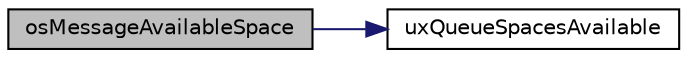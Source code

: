 digraph "osMessageAvailableSpace"
{
  edge [fontname="Helvetica",fontsize="10",labelfontname="Helvetica",labelfontsize="10"];
  node [fontname="Helvetica",fontsize="10",shape=record];
  rankdir="LR";
  Node42 [label="osMessageAvailableSpace",height=0.2,width=0.4,color="black", fillcolor="grey75", style="filled", fontcolor="black"];
  Node42 -> Node43 [color="midnightblue",fontsize="10",style="solid",fontname="Helvetica"];
  Node43 [label="uxQueueSpacesAvailable",height=0.2,width=0.4,color="black", fillcolor="white", style="filled",URL="$queue_8h.html#aae75791e91707c1e0bb31d761921531c"];
}
